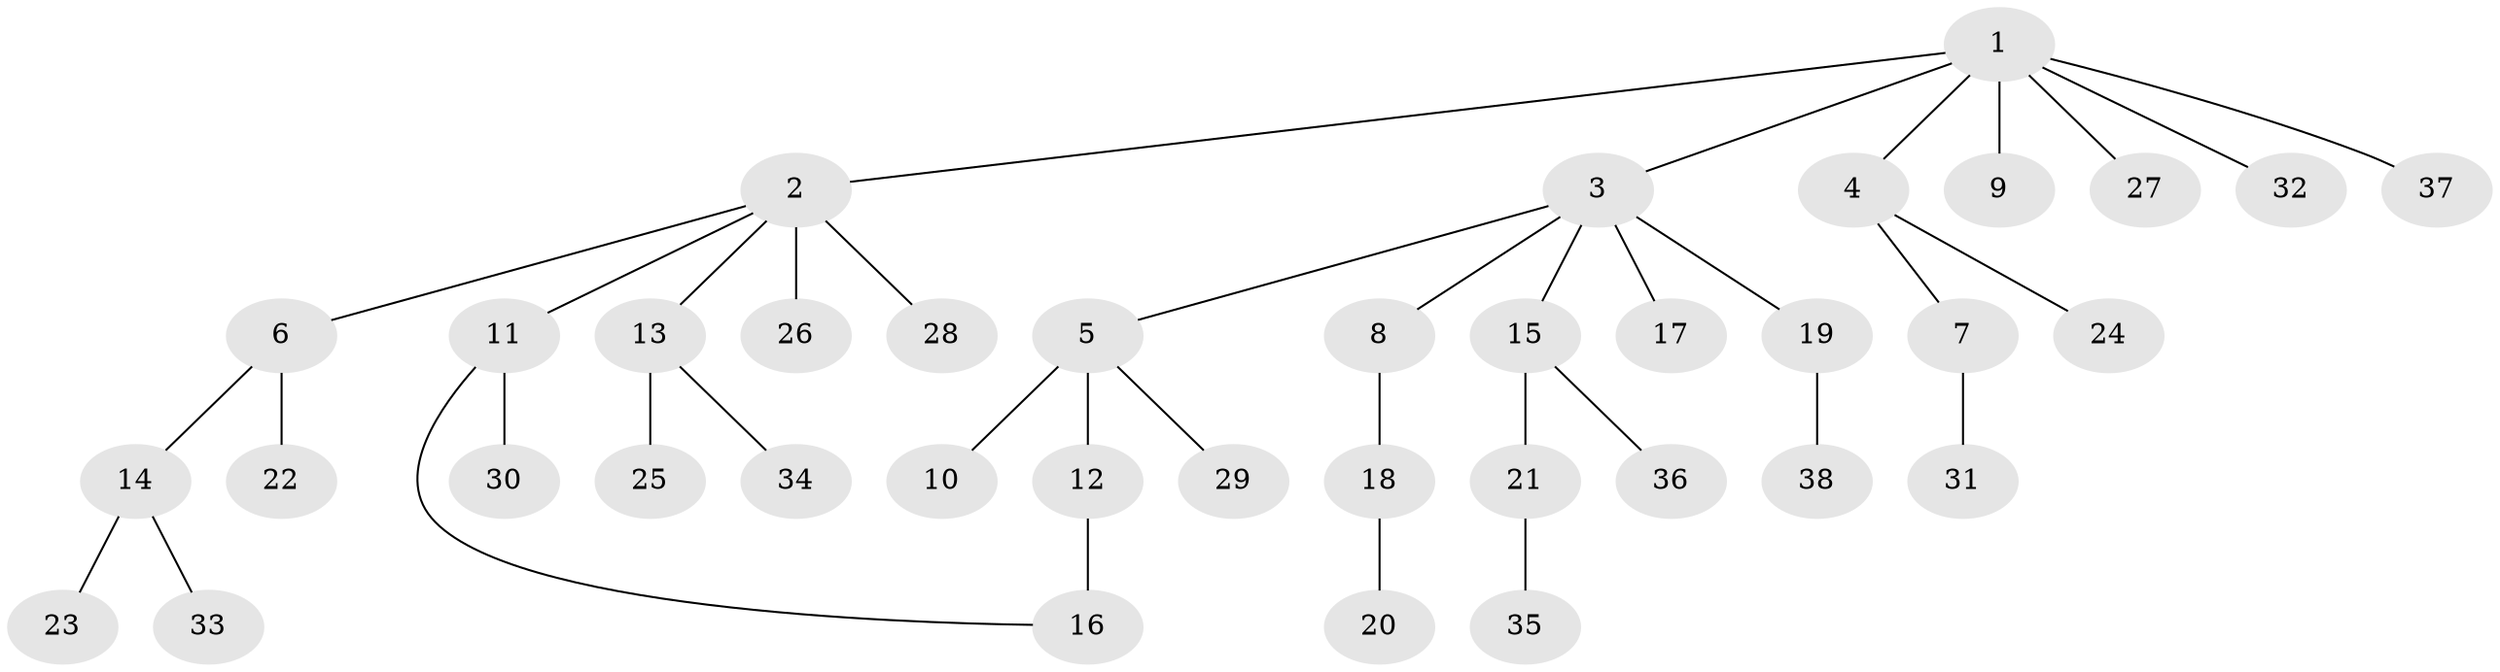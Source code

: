 // original degree distribution, {8: 0.02631578947368421, 7: 0.013157894736842105, 4: 0.07894736842105263, 9: 0.013157894736842105, 3: 0.07894736842105263, 2: 0.21052631578947367, 5: 0.013157894736842105, 1: 0.5657894736842105}
// Generated by graph-tools (version 1.1) at 2025/35/03/09/25 02:35:38]
// undirected, 38 vertices, 38 edges
graph export_dot {
graph [start="1"]
  node [color=gray90,style=filled];
  1;
  2;
  3;
  4;
  5;
  6;
  7;
  8;
  9;
  10;
  11;
  12;
  13;
  14;
  15;
  16;
  17;
  18;
  19;
  20;
  21;
  22;
  23;
  24;
  25;
  26;
  27;
  28;
  29;
  30;
  31;
  32;
  33;
  34;
  35;
  36;
  37;
  38;
  1 -- 2 [weight=1.0];
  1 -- 3 [weight=1.0];
  1 -- 4 [weight=1.0];
  1 -- 9 [weight=1.0];
  1 -- 27 [weight=1.0];
  1 -- 32 [weight=1.0];
  1 -- 37 [weight=1.0];
  2 -- 6 [weight=1.0];
  2 -- 11 [weight=1.0];
  2 -- 13 [weight=1.0];
  2 -- 26 [weight=1.0];
  2 -- 28 [weight=2.0];
  3 -- 5 [weight=1.0];
  3 -- 8 [weight=1.0];
  3 -- 15 [weight=1.0];
  3 -- 17 [weight=1.0];
  3 -- 19 [weight=1.0];
  4 -- 7 [weight=1.0];
  4 -- 24 [weight=1.0];
  5 -- 10 [weight=1.0];
  5 -- 12 [weight=5.0];
  5 -- 29 [weight=1.0];
  6 -- 14 [weight=1.0];
  6 -- 22 [weight=3.0];
  7 -- 31 [weight=2.0];
  8 -- 18 [weight=1.0];
  11 -- 16 [weight=1.0];
  11 -- 30 [weight=2.0];
  12 -- 16 [weight=2.0];
  13 -- 25 [weight=1.0];
  13 -- 34 [weight=1.0];
  14 -- 23 [weight=1.0];
  14 -- 33 [weight=1.0];
  15 -- 21 [weight=1.0];
  15 -- 36 [weight=1.0];
  18 -- 20 [weight=2.0];
  19 -- 38 [weight=1.0];
  21 -- 35 [weight=1.0];
}
